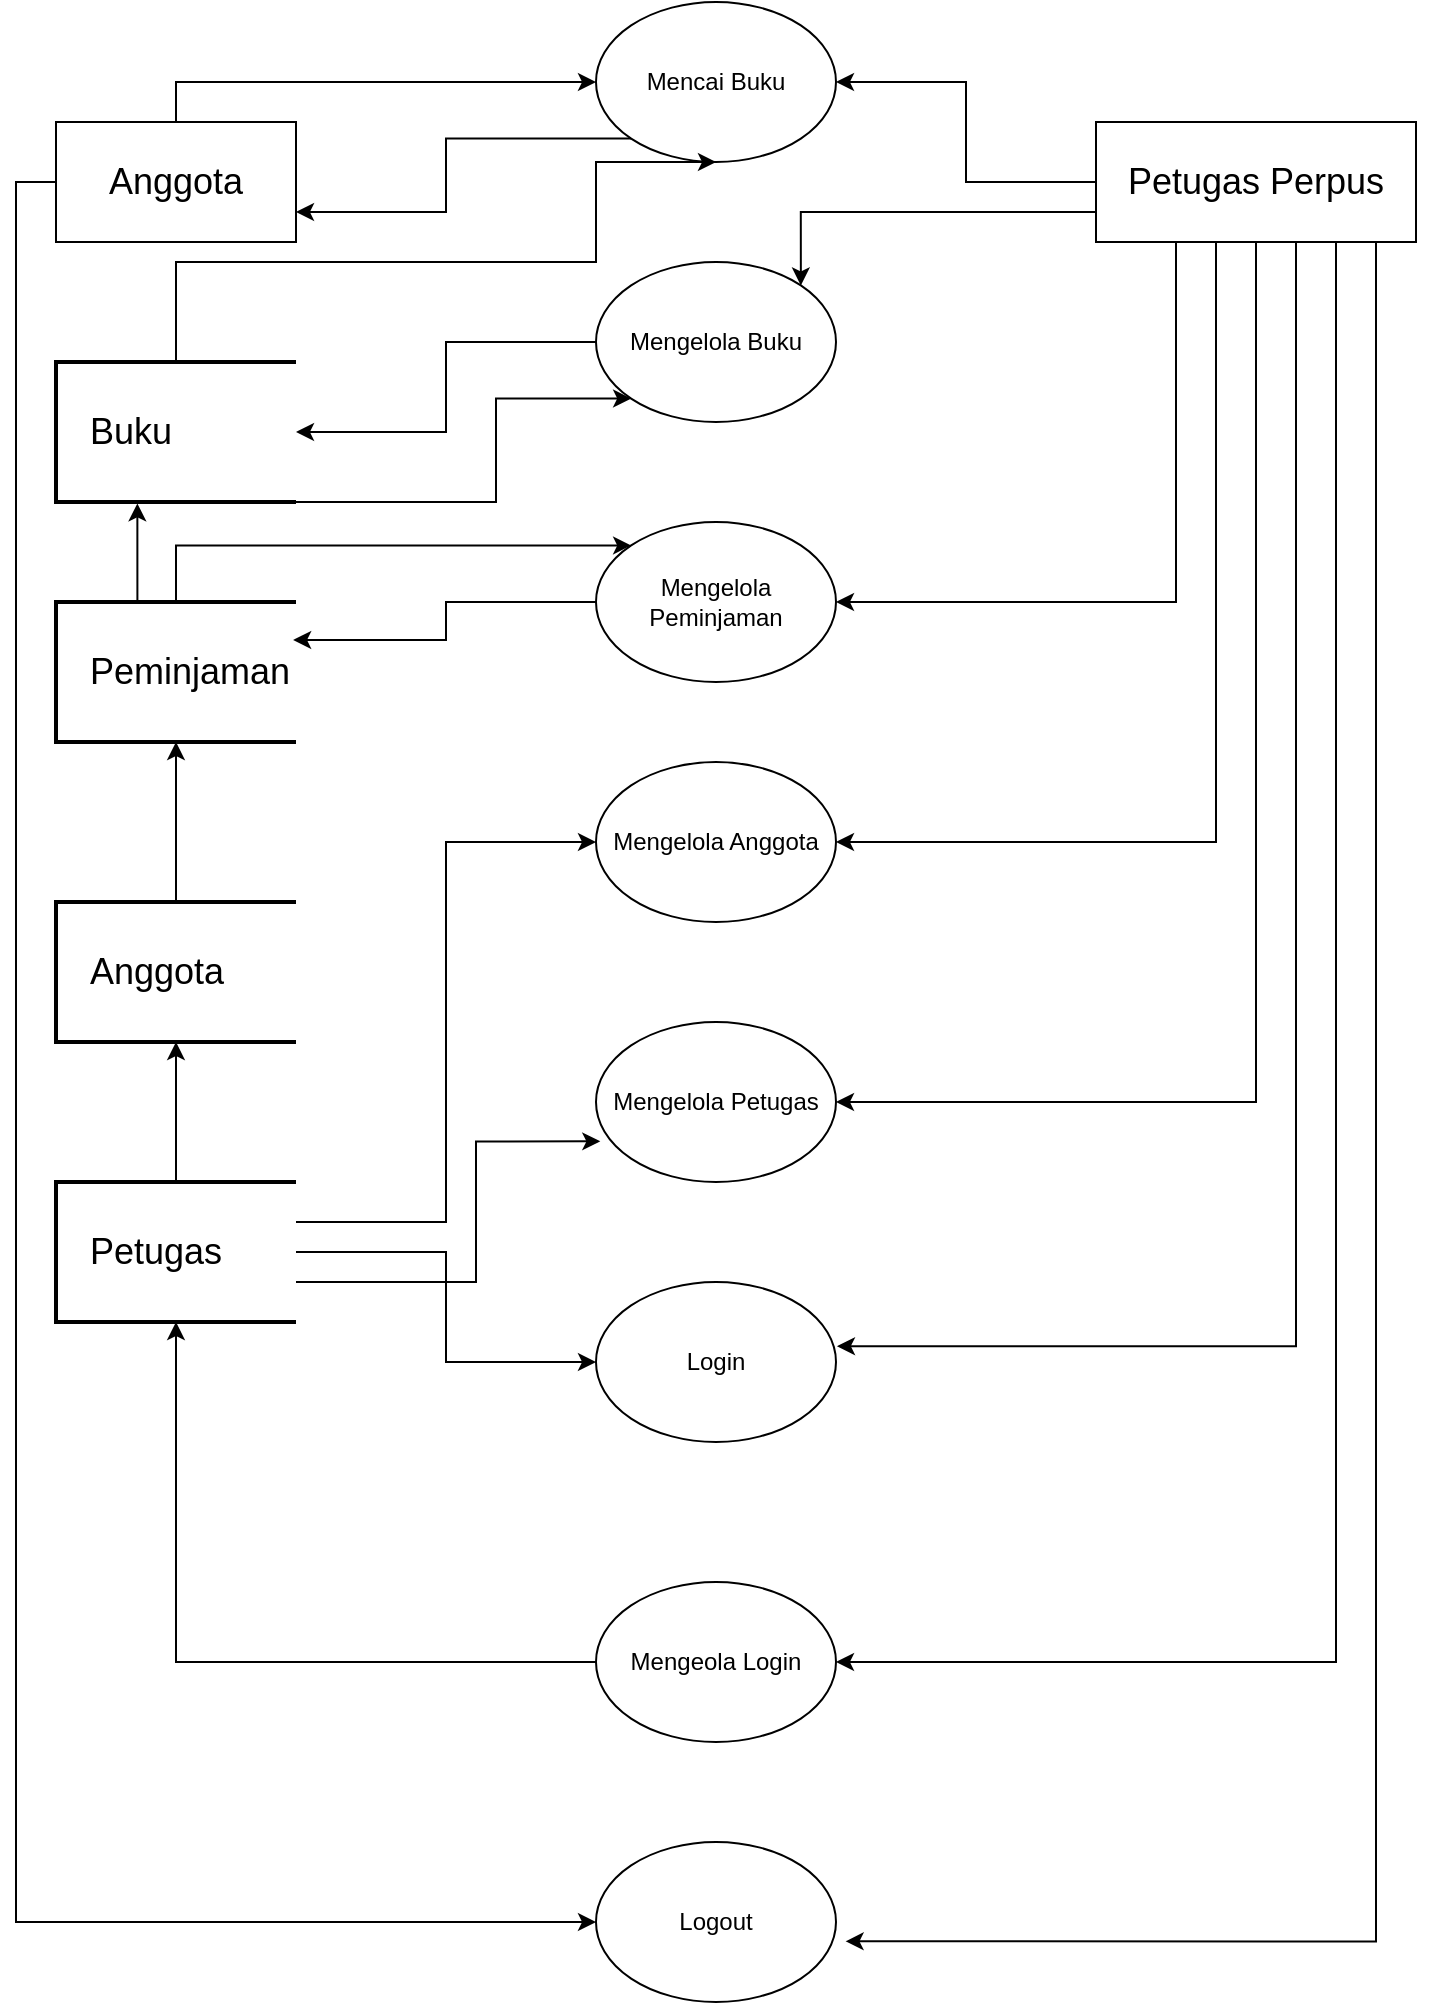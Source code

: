 <mxfile version="23.1.5" type="github">
  <diagram name="Halaman-1" id="rRtaF3sUotqh3Lz_KmVm">
    <mxGraphModel dx="1235" dy="675" grid="1" gridSize="10" guides="1" tooltips="1" connect="1" arrows="1" fold="1" page="1" pageScale="1" pageWidth="827" pageHeight="1169" math="0" shadow="0">
      <root>
        <mxCell id="0" />
        <mxCell id="1" parent="0" />
        <mxCell id="s1Dvg2ehgZW7XQGdIgrM-18" style="edgeStyle=orthogonalEdgeStyle;rounded=0;orthogonalLoop=1;jettySize=auto;html=1;exitX=0;exitY=1;exitDx=0;exitDy=0;entryX=1;entryY=0.75;entryDx=0;entryDy=0;" edge="1" parent="1" source="s1Dvg2ehgZW7XQGdIgrM-1" target="s1Dvg2ehgZW7XQGdIgrM-16">
          <mxGeometry relative="1" as="geometry" />
        </mxCell>
        <mxCell id="s1Dvg2ehgZW7XQGdIgrM-1" value="Mencai Buku" style="ellipse;whiteSpace=wrap;html=1;" vertex="1" parent="1">
          <mxGeometry x="360" y="60" width="120" height="80" as="geometry" />
        </mxCell>
        <mxCell id="s1Dvg2ehgZW7XQGdIgrM-2" value="Mengelola Buku" style="ellipse;whiteSpace=wrap;html=1;" vertex="1" parent="1">
          <mxGeometry x="360" y="190" width="120" height="80" as="geometry" />
        </mxCell>
        <mxCell id="s1Dvg2ehgZW7XQGdIgrM-3" value="Mengelola Peminjaman" style="ellipse;whiteSpace=wrap;html=1;" vertex="1" parent="1">
          <mxGeometry x="360" y="320" width="120" height="80" as="geometry" />
        </mxCell>
        <mxCell id="s1Dvg2ehgZW7XQGdIgrM-4" value="Mengelola Anggota" style="ellipse;whiteSpace=wrap;html=1;" vertex="1" parent="1">
          <mxGeometry x="360" y="440" width="120" height="80" as="geometry" />
        </mxCell>
        <mxCell id="s1Dvg2ehgZW7XQGdIgrM-5" value="Mengelola Petugas" style="ellipse;whiteSpace=wrap;html=1;" vertex="1" parent="1">
          <mxGeometry x="360" y="570" width="120" height="80" as="geometry" />
        </mxCell>
        <mxCell id="s1Dvg2ehgZW7XQGdIgrM-6" value="Login" style="ellipse;whiteSpace=wrap;html=1;" vertex="1" parent="1">
          <mxGeometry x="360" y="700" width="120" height="80" as="geometry" />
        </mxCell>
        <mxCell id="s1Dvg2ehgZW7XQGdIgrM-7" value="Mengeola Login" style="ellipse;whiteSpace=wrap;html=1;" vertex="1" parent="1">
          <mxGeometry x="360" y="850" width="120" height="80" as="geometry" />
        </mxCell>
        <mxCell id="s1Dvg2ehgZW7XQGdIgrM-8" value="Logout" style="ellipse;whiteSpace=wrap;html=1;" vertex="1" parent="1">
          <mxGeometry x="360" y="980" width="120" height="80" as="geometry" />
        </mxCell>
        <mxCell id="s1Dvg2ehgZW7XQGdIgrM-11" style="edgeStyle=orthogonalEdgeStyle;rounded=0;orthogonalLoop=1;jettySize=auto;html=1;entryX=0;entryY=0.5;entryDx=0;entryDy=0;exitX=0.5;exitY=0;exitDx=0;exitDy=0;" edge="1" parent="1" source="s1Dvg2ehgZW7XQGdIgrM-16" target="s1Dvg2ehgZW7XQGdIgrM-1">
          <mxGeometry relative="1" as="geometry">
            <mxPoint x="210" y="115.091" as="sourcePoint" />
          </mxGeometry>
        </mxCell>
        <mxCell id="s1Dvg2ehgZW7XQGdIgrM-20" style="edgeStyle=orthogonalEdgeStyle;rounded=0;orthogonalLoop=1;jettySize=auto;html=1;exitX=0.5;exitY=0;exitDx=0;exitDy=0;exitPerimeter=0;entryX=0.5;entryY=1;entryDx=0;entryDy=0;" edge="1" parent="1" source="s1Dvg2ehgZW7XQGdIgrM-12" target="s1Dvg2ehgZW7XQGdIgrM-1">
          <mxGeometry relative="1" as="geometry">
            <Array as="points">
              <mxPoint x="150" y="190" />
              <mxPoint x="360" y="190" />
              <mxPoint x="360" y="140" />
            </Array>
          </mxGeometry>
        </mxCell>
        <mxCell id="s1Dvg2ehgZW7XQGdIgrM-21" style="edgeStyle=orthogonalEdgeStyle;rounded=0;orthogonalLoop=1;jettySize=auto;html=1;exitX=1;exitY=1;exitDx=0;exitDy=0;exitPerimeter=0;entryX=0;entryY=1;entryDx=0;entryDy=0;" edge="1" parent="1" source="s1Dvg2ehgZW7XQGdIgrM-12" target="s1Dvg2ehgZW7XQGdIgrM-2">
          <mxGeometry relative="1" as="geometry">
            <Array as="points">
              <mxPoint x="310" y="310" />
              <mxPoint x="310" y="258" />
            </Array>
          </mxGeometry>
        </mxCell>
        <mxCell id="s1Dvg2ehgZW7XQGdIgrM-12" value="&lt;font style=&quot;font-size: 18px;&quot;&gt;&amp;nbsp; &amp;nbsp;Buku&lt;/font&gt;" style="strokeWidth=2;html=1;shape=mxgraph.flowchart.annotation_1;align=left;pointerEvents=1;" vertex="1" parent="1">
          <mxGeometry x="90" y="240" width="120" height="70" as="geometry" />
        </mxCell>
        <mxCell id="s1Dvg2ehgZW7XQGdIgrM-30" style="edgeStyle=orthogonalEdgeStyle;rounded=0;orthogonalLoop=1;jettySize=auto;html=1;exitX=0.5;exitY=0;exitDx=0;exitDy=0;exitPerimeter=0;entryX=0;entryY=0;entryDx=0;entryDy=0;" edge="1" parent="1" source="s1Dvg2ehgZW7XQGdIgrM-13" target="s1Dvg2ehgZW7XQGdIgrM-3">
          <mxGeometry relative="1" as="geometry" />
        </mxCell>
        <mxCell id="s1Dvg2ehgZW7XQGdIgrM-13" value="&lt;font style=&quot;font-size: 18px;&quot;&gt;&amp;nbsp; &amp;nbsp;Peminjaman&lt;/font&gt;" style="strokeWidth=2;html=1;shape=mxgraph.flowchart.annotation_1;align=left;pointerEvents=1;" vertex="1" parent="1">
          <mxGeometry x="90" y="360" width="120" height="70" as="geometry" />
        </mxCell>
        <mxCell id="s1Dvg2ehgZW7XQGdIgrM-14" value="&lt;font style=&quot;font-size: 18px;&quot;&gt;&amp;nbsp; &amp;nbsp;Anggota&lt;/font&gt;" style="strokeWidth=2;html=1;shape=mxgraph.flowchart.annotation_1;align=left;pointerEvents=1;" vertex="1" parent="1">
          <mxGeometry x="90" y="510" width="120" height="70" as="geometry" />
        </mxCell>
        <mxCell id="s1Dvg2ehgZW7XQGdIgrM-40" style="edgeStyle=orthogonalEdgeStyle;rounded=0;orthogonalLoop=1;jettySize=auto;html=1;exitX=1;exitY=0.5;exitDx=0;exitDy=0;exitPerimeter=0;entryX=0;entryY=0.5;entryDx=0;entryDy=0;" edge="1" parent="1" source="s1Dvg2ehgZW7XQGdIgrM-15" target="s1Dvg2ehgZW7XQGdIgrM-6">
          <mxGeometry relative="1" as="geometry" />
        </mxCell>
        <mxCell id="s1Dvg2ehgZW7XQGdIgrM-42" style="edgeStyle=orthogonalEdgeStyle;rounded=0;orthogonalLoop=1;jettySize=auto;html=1;entryX=0;entryY=0.5;entryDx=0;entryDy=0;" edge="1" parent="1" source="s1Dvg2ehgZW7XQGdIgrM-15" target="s1Dvg2ehgZW7XQGdIgrM-4">
          <mxGeometry relative="1" as="geometry">
            <Array as="points">
              <mxPoint x="285" y="670" />
              <mxPoint x="285" y="480" />
            </Array>
          </mxGeometry>
        </mxCell>
        <mxCell id="s1Dvg2ehgZW7XQGdIgrM-15" value="&lt;font style=&quot;font-size: 18px;&quot;&gt;&amp;nbsp; &amp;nbsp;Petugas&lt;/font&gt;" style="strokeWidth=2;html=1;shape=mxgraph.flowchart.annotation_1;align=left;pointerEvents=1;" vertex="1" parent="1">
          <mxGeometry x="90" y="650" width="120" height="70" as="geometry" />
        </mxCell>
        <mxCell id="s1Dvg2ehgZW7XQGdIgrM-44" style="edgeStyle=orthogonalEdgeStyle;rounded=0;orthogonalLoop=1;jettySize=auto;html=1;exitX=0;exitY=0.5;exitDx=0;exitDy=0;entryX=0;entryY=0.5;entryDx=0;entryDy=0;" edge="1" parent="1" source="s1Dvg2ehgZW7XQGdIgrM-16" target="s1Dvg2ehgZW7XQGdIgrM-8">
          <mxGeometry relative="1" as="geometry" />
        </mxCell>
        <mxCell id="s1Dvg2ehgZW7XQGdIgrM-16" value="&lt;font style=&quot;font-size: 18px;&quot;&gt;Anggota&lt;/font&gt;" style="rounded=0;whiteSpace=wrap;html=1;" vertex="1" parent="1">
          <mxGeometry x="90" y="120" width="120" height="60" as="geometry" />
        </mxCell>
        <mxCell id="s1Dvg2ehgZW7XQGdIgrM-22" style="edgeStyle=orthogonalEdgeStyle;rounded=0;orthogonalLoop=1;jettySize=auto;html=1;entryX=1;entryY=0.5;entryDx=0;entryDy=0;" edge="1" parent="1" source="s1Dvg2ehgZW7XQGdIgrM-17" target="s1Dvg2ehgZW7XQGdIgrM-1">
          <mxGeometry relative="1" as="geometry" />
        </mxCell>
        <mxCell id="s1Dvg2ehgZW7XQGdIgrM-23" style="edgeStyle=orthogonalEdgeStyle;rounded=0;orthogonalLoop=1;jettySize=auto;html=1;exitX=0;exitY=0.75;exitDx=0;exitDy=0;entryX=1;entryY=0;entryDx=0;entryDy=0;" edge="1" parent="1" source="s1Dvg2ehgZW7XQGdIgrM-17" target="s1Dvg2ehgZW7XQGdIgrM-2">
          <mxGeometry relative="1" as="geometry" />
        </mxCell>
        <mxCell id="s1Dvg2ehgZW7XQGdIgrM-24" style="edgeStyle=orthogonalEdgeStyle;rounded=0;orthogonalLoop=1;jettySize=auto;html=1;exitX=0.25;exitY=1;exitDx=0;exitDy=0;entryX=1;entryY=0.5;entryDx=0;entryDy=0;" edge="1" parent="1" source="s1Dvg2ehgZW7XQGdIgrM-17" target="s1Dvg2ehgZW7XQGdIgrM-3">
          <mxGeometry relative="1" as="geometry" />
        </mxCell>
        <mxCell id="s1Dvg2ehgZW7XQGdIgrM-25" style="edgeStyle=orthogonalEdgeStyle;rounded=0;orthogonalLoop=1;jettySize=auto;html=1;entryX=1;entryY=0.5;entryDx=0;entryDy=0;" edge="1" parent="1" source="s1Dvg2ehgZW7XQGdIgrM-17" target="s1Dvg2ehgZW7XQGdIgrM-4">
          <mxGeometry relative="1" as="geometry">
            <Array as="points">
              <mxPoint x="670" y="480" />
            </Array>
          </mxGeometry>
        </mxCell>
        <mxCell id="s1Dvg2ehgZW7XQGdIgrM-26" style="edgeStyle=orthogonalEdgeStyle;rounded=0;orthogonalLoop=1;jettySize=auto;html=1;exitX=0.5;exitY=1;exitDx=0;exitDy=0;entryX=1;entryY=0.5;entryDx=0;entryDy=0;" edge="1" parent="1" source="s1Dvg2ehgZW7XQGdIgrM-17" target="s1Dvg2ehgZW7XQGdIgrM-5">
          <mxGeometry relative="1" as="geometry" />
        </mxCell>
        <mxCell id="s1Dvg2ehgZW7XQGdIgrM-33" style="edgeStyle=orthogonalEdgeStyle;rounded=0;orthogonalLoop=1;jettySize=auto;html=1;exitX=0.75;exitY=1;exitDx=0;exitDy=0;entryX=1;entryY=0.5;entryDx=0;entryDy=0;" edge="1" parent="1" source="s1Dvg2ehgZW7XQGdIgrM-17" target="s1Dvg2ehgZW7XQGdIgrM-7">
          <mxGeometry relative="1" as="geometry" />
        </mxCell>
        <mxCell id="s1Dvg2ehgZW7XQGdIgrM-17" value="&lt;font style=&quot;font-size: 18px;&quot;&gt;Petugas Perpus&lt;/font&gt;" style="rounded=0;whiteSpace=wrap;html=1;" vertex="1" parent="1">
          <mxGeometry x="610" y="120" width="160" height="60" as="geometry" />
        </mxCell>
        <mxCell id="s1Dvg2ehgZW7XQGdIgrM-19" style="edgeStyle=orthogonalEdgeStyle;rounded=0;orthogonalLoop=1;jettySize=auto;html=1;entryX=1;entryY=0.5;entryDx=0;entryDy=0;entryPerimeter=0;" edge="1" parent="1" source="s1Dvg2ehgZW7XQGdIgrM-2" target="s1Dvg2ehgZW7XQGdIgrM-12">
          <mxGeometry relative="1" as="geometry" />
        </mxCell>
        <mxCell id="s1Dvg2ehgZW7XQGdIgrM-27" style="edgeStyle=orthogonalEdgeStyle;rounded=0;orthogonalLoop=1;jettySize=auto;html=1;exitX=0.75;exitY=1;exitDx=0;exitDy=0;entryX=1.004;entryY=0.401;entryDx=0;entryDy=0;entryPerimeter=0;" edge="1" parent="1" source="s1Dvg2ehgZW7XQGdIgrM-17" target="s1Dvg2ehgZW7XQGdIgrM-6">
          <mxGeometry relative="1" as="geometry">
            <Array as="points">
              <mxPoint x="710" y="180" />
              <mxPoint x="710" y="732" />
            </Array>
          </mxGeometry>
        </mxCell>
        <mxCell id="s1Dvg2ehgZW7XQGdIgrM-29" style="edgeStyle=orthogonalEdgeStyle;rounded=0;orthogonalLoop=1;jettySize=auto;html=1;exitX=0;exitY=0.5;exitDx=0;exitDy=0;entryX=0.5;entryY=1;entryDx=0;entryDy=0;entryPerimeter=0;" edge="1" parent="1" source="s1Dvg2ehgZW7XQGdIgrM-7" target="s1Dvg2ehgZW7XQGdIgrM-15">
          <mxGeometry relative="1" as="geometry" />
        </mxCell>
        <mxCell id="s1Dvg2ehgZW7XQGdIgrM-31" style="edgeStyle=orthogonalEdgeStyle;rounded=0;orthogonalLoop=1;jettySize=auto;html=1;exitX=0.5;exitY=0;exitDx=0;exitDy=0;exitPerimeter=0;entryX=0.5;entryY=1;entryDx=0;entryDy=0;entryPerimeter=0;" edge="1" parent="1" source="s1Dvg2ehgZW7XQGdIgrM-14" target="s1Dvg2ehgZW7XQGdIgrM-13">
          <mxGeometry relative="1" as="geometry" />
        </mxCell>
        <mxCell id="s1Dvg2ehgZW7XQGdIgrM-32" style="edgeStyle=orthogonalEdgeStyle;rounded=0;orthogonalLoop=1;jettySize=auto;html=1;exitX=0.5;exitY=0;exitDx=0;exitDy=0;exitPerimeter=0;entryX=0.5;entryY=1;entryDx=0;entryDy=0;entryPerimeter=0;" edge="1" parent="1" source="s1Dvg2ehgZW7XQGdIgrM-15" target="s1Dvg2ehgZW7XQGdIgrM-14">
          <mxGeometry relative="1" as="geometry" />
        </mxCell>
        <mxCell id="s1Dvg2ehgZW7XQGdIgrM-34" style="edgeStyle=orthogonalEdgeStyle;rounded=0;orthogonalLoop=1;jettySize=auto;html=1;exitX=1;exitY=1;exitDx=0;exitDy=0;entryX=1.04;entryY=0.621;entryDx=0;entryDy=0;entryPerimeter=0;" edge="1" parent="1" source="s1Dvg2ehgZW7XQGdIgrM-17" target="s1Dvg2ehgZW7XQGdIgrM-8">
          <mxGeometry relative="1" as="geometry">
            <Array as="points">
              <mxPoint x="750" y="180" />
              <mxPoint x="750" y="1030" />
            </Array>
          </mxGeometry>
        </mxCell>
        <mxCell id="s1Dvg2ehgZW7XQGdIgrM-35" style="edgeStyle=orthogonalEdgeStyle;rounded=0;orthogonalLoop=1;jettySize=auto;html=1;exitX=0.5;exitY=0;exitDx=0;exitDy=0;exitPerimeter=0;entryX=0.339;entryY=1.01;entryDx=0;entryDy=0;entryPerimeter=0;" edge="1" parent="1" source="s1Dvg2ehgZW7XQGdIgrM-13" target="s1Dvg2ehgZW7XQGdIgrM-12">
          <mxGeometry relative="1" as="geometry">
            <Array as="points">
              <mxPoint x="131" y="360" />
            </Array>
          </mxGeometry>
        </mxCell>
        <mxCell id="s1Dvg2ehgZW7XQGdIgrM-36" style="edgeStyle=orthogonalEdgeStyle;rounded=0;orthogonalLoop=1;jettySize=auto;html=1;exitX=0;exitY=0.5;exitDx=0;exitDy=0;entryX=0.988;entryY=0.271;entryDx=0;entryDy=0;entryPerimeter=0;" edge="1" parent="1" source="s1Dvg2ehgZW7XQGdIgrM-3" target="s1Dvg2ehgZW7XQGdIgrM-13">
          <mxGeometry relative="1" as="geometry" />
        </mxCell>
        <mxCell id="s1Dvg2ehgZW7XQGdIgrM-43" style="edgeStyle=orthogonalEdgeStyle;rounded=0;orthogonalLoop=1;jettySize=auto;html=1;entryX=0.018;entryY=0.746;entryDx=0;entryDy=0;entryPerimeter=0;" edge="1" parent="1" source="s1Dvg2ehgZW7XQGdIgrM-15" target="s1Dvg2ehgZW7XQGdIgrM-5">
          <mxGeometry relative="1" as="geometry">
            <Array as="points">
              <mxPoint x="300" y="700" />
              <mxPoint x="300" y="630" />
            </Array>
          </mxGeometry>
        </mxCell>
      </root>
    </mxGraphModel>
  </diagram>
</mxfile>
